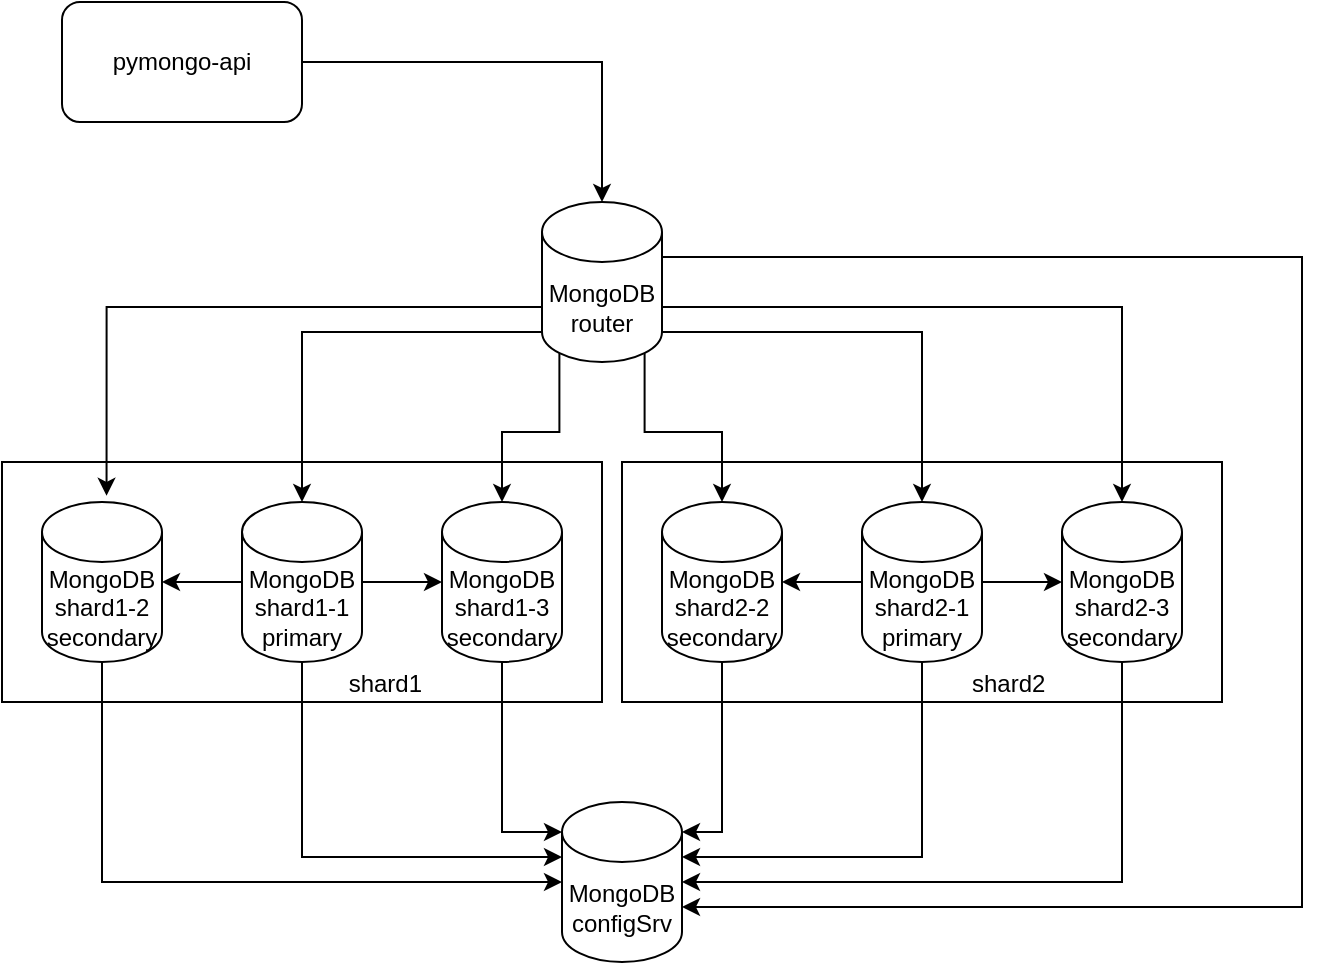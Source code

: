 <mxfile version="24.7.5">
  <diagram name="Page-1" id="-H_mtQnk-PTXWXPvYvuk">
    <mxGraphModel dx="887" dy="648" grid="1" gridSize="10" guides="1" tooltips="1" connect="1" arrows="1" fold="1" page="1" pageScale="1" pageWidth="1169" pageHeight="827" math="0" shadow="0">
      <root>
        <mxCell id="0" />
        <mxCell id="1" parent="0" />
        <mxCell id="Lyd-lEIhE1725QVAAXBL-33" value="" style="group" vertex="1" connectable="0" parent="1">
          <mxGeometry x="640" y="520" width="300" height="120" as="geometry" />
        </mxCell>
        <mxCell id="Lyd-lEIhE1725QVAAXBL-32" value="&lt;br&gt;&lt;br&gt;&lt;br&gt;&lt;br&gt;&lt;br&gt;&lt;br&gt;&lt;br&gt;&amp;nbsp; &amp;nbsp; &amp;nbsp; &amp;nbsp; &amp;nbsp; &amp;nbsp; &amp;nbsp; &amp;nbsp; &amp;nbsp; &amp;nbsp; &amp;nbsp; &amp;nbsp; &amp;nbsp; shard2" style="rounded=0;whiteSpace=wrap;html=1;" vertex="1" parent="Lyd-lEIhE1725QVAAXBL-33">
          <mxGeometry width="300" height="120" as="geometry" />
        </mxCell>
        <mxCell id="Lyd-lEIhE1725QVAAXBL-3" value="MongoDB&lt;br&gt;shard2-1&lt;br&gt;primary" style="shape=cylinder3;whiteSpace=wrap;html=1;boundedLbl=1;backgroundOutline=1;size=15;" vertex="1" parent="Lyd-lEIhE1725QVAAXBL-33">
          <mxGeometry x="120" y="20" width="60" height="80" as="geometry" />
        </mxCell>
        <mxCell id="Lyd-lEIhE1725QVAAXBL-16" value="MongoDB&lt;br&gt;shard2-2&lt;br&gt;secondary" style="shape=cylinder3;whiteSpace=wrap;html=1;boundedLbl=1;backgroundOutline=1;size=15;" vertex="1" parent="Lyd-lEIhE1725QVAAXBL-33">
          <mxGeometry x="20" y="20" width="60" height="80" as="geometry" />
        </mxCell>
        <mxCell id="Lyd-lEIhE1725QVAAXBL-17" value="MongoDB&lt;br&gt;shard2-3&lt;br&gt;secondary" style="shape=cylinder3;whiteSpace=wrap;html=1;boundedLbl=1;backgroundOutline=1;size=15;" vertex="1" parent="Lyd-lEIhE1725QVAAXBL-33">
          <mxGeometry x="220" y="20" width="60" height="80" as="geometry" />
        </mxCell>
        <mxCell id="Lyd-lEIhE1725QVAAXBL-25" style="edgeStyle=orthogonalEdgeStyle;rounded=0;orthogonalLoop=1;jettySize=auto;html=1;exitX=0;exitY=0.5;exitDx=0;exitDy=0;exitPerimeter=0;entryX=1;entryY=0.5;entryDx=0;entryDy=0;entryPerimeter=0;" edge="1" parent="Lyd-lEIhE1725QVAAXBL-33" source="Lyd-lEIhE1725QVAAXBL-3" target="Lyd-lEIhE1725QVAAXBL-16">
          <mxGeometry relative="1" as="geometry" />
        </mxCell>
        <mxCell id="Lyd-lEIhE1725QVAAXBL-26" style="edgeStyle=orthogonalEdgeStyle;rounded=0;orthogonalLoop=1;jettySize=auto;html=1;exitX=1;exitY=0.5;exitDx=0;exitDy=0;exitPerimeter=0;entryX=0;entryY=0.5;entryDx=0;entryDy=0;entryPerimeter=0;" edge="1" parent="Lyd-lEIhE1725QVAAXBL-33" source="Lyd-lEIhE1725QVAAXBL-3" target="Lyd-lEIhE1725QVAAXBL-17">
          <mxGeometry relative="1" as="geometry" />
        </mxCell>
        <mxCell id="Lyd-lEIhE1725QVAAXBL-31" value="" style="group" vertex="1" connectable="0" parent="1">
          <mxGeometry x="330" y="520" width="300" height="120" as="geometry" />
        </mxCell>
        <mxCell id="Lyd-lEIhE1725QVAAXBL-30" value="&lt;br&gt;&lt;br&gt;&lt;br&gt;&lt;br&gt;&lt;br&gt;&lt;br&gt;&lt;br&gt;&amp;nbsp; &amp;nbsp; &amp;nbsp; &amp;nbsp; &amp;nbsp; &amp;nbsp; &amp;nbsp; &amp;nbsp; &amp;nbsp; &amp;nbsp; &amp;nbsp; &amp;nbsp; &amp;nbsp;shard1" style="rounded=0;whiteSpace=wrap;html=1;" vertex="1" parent="Lyd-lEIhE1725QVAAXBL-31">
          <mxGeometry width="300" height="120" as="geometry" />
        </mxCell>
        <mxCell id="Lyd-lEIhE1725QVAAXBL-2" value="MongoDB&lt;br&gt;shard1-1&lt;br&gt;primary" style="shape=cylinder3;whiteSpace=wrap;html=1;boundedLbl=1;backgroundOutline=1;size=15;" vertex="1" parent="Lyd-lEIhE1725QVAAXBL-31">
          <mxGeometry x="120" y="20" width="60" height="80" as="geometry" />
        </mxCell>
        <mxCell id="Lyd-lEIhE1725QVAAXBL-12" value="MongoDB&lt;br&gt;shard1-2&lt;br&gt;secondary" style="shape=cylinder3;whiteSpace=wrap;html=1;boundedLbl=1;backgroundOutline=1;size=15;" vertex="1" parent="Lyd-lEIhE1725QVAAXBL-31">
          <mxGeometry x="20" y="20" width="60" height="80" as="geometry" />
        </mxCell>
        <mxCell id="Lyd-lEIhE1725QVAAXBL-13" value="MongoDB&lt;br&gt;shard1-3&lt;br&gt;secondary" style="shape=cylinder3;whiteSpace=wrap;html=1;boundedLbl=1;backgroundOutline=1;size=15;" vertex="1" parent="Lyd-lEIhE1725QVAAXBL-31">
          <mxGeometry x="220" y="20" width="60" height="80" as="geometry" />
        </mxCell>
        <mxCell id="Lyd-lEIhE1725QVAAXBL-21" style="edgeStyle=orthogonalEdgeStyle;rounded=0;orthogonalLoop=1;jettySize=auto;html=1;exitX=0;exitY=0.5;exitDx=0;exitDy=0;exitPerimeter=0;entryX=1;entryY=0.5;entryDx=0;entryDy=0;entryPerimeter=0;" edge="1" parent="Lyd-lEIhE1725QVAAXBL-31" source="Lyd-lEIhE1725QVAAXBL-2" target="Lyd-lEIhE1725QVAAXBL-12">
          <mxGeometry relative="1" as="geometry" />
        </mxCell>
        <mxCell id="Lyd-lEIhE1725QVAAXBL-22" style="edgeStyle=orthogonalEdgeStyle;rounded=0;orthogonalLoop=1;jettySize=auto;html=1;exitX=1;exitY=0.5;exitDx=0;exitDy=0;exitPerimeter=0;entryX=0;entryY=0.5;entryDx=0;entryDy=0;entryPerimeter=0;" edge="1" parent="Lyd-lEIhE1725QVAAXBL-31" source="Lyd-lEIhE1725QVAAXBL-2" target="Lyd-lEIhE1725QVAAXBL-13">
          <mxGeometry relative="1" as="geometry" />
        </mxCell>
        <mxCell id="zA23MoTUsTF4_91t8viU-3" value="pymongo-api" style="rounded=1;whiteSpace=wrap;html=1;" parent="1" vertex="1">
          <mxGeometry x="360" y="290" width="120" height="60" as="geometry" />
        </mxCell>
        <mxCell id="zA23MoTUsTF4_91t8viU-4" style="edgeStyle=orthogonalEdgeStyle;rounded=0;orthogonalLoop=1;jettySize=auto;html=1;exitX=1;exitY=0.5;exitDx=0;exitDy=0;entryX=0.5;entryY=0;entryDx=0;entryDy=0;entryPerimeter=0;" parent="1" source="zA23MoTUsTF4_91t8viU-3" target="Lyd-lEIhE1725QVAAXBL-4" edge="1">
          <mxGeometry relative="1" as="geometry">
            <mxPoint x="560" y="320" as="targetPoint" />
          </mxGeometry>
        </mxCell>
        <mxCell id="Lyd-lEIhE1725QVAAXBL-4" value="MongoDB&lt;br&gt;router" style="shape=cylinder3;whiteSpace=wrap;html=1;boundedLbl=1;backgroundOutline=1;size=15;" vertex="1" parent="1">
          <mxGeometry x="600" y="390" width="60" height="80" as="geometry" />
        </mxCell>
        <mxCell id="Lyd-lEIhE1725QVAAXBL-5" value="MongoDB&lt;br&gt;configSrv" style="shape=cylinder3;whiteSpace=wrap;html=1;boundedLbl=1;backgroundOutline=1;size=15;" vertex="1" parent="1">
          <mxGeometry x="610" y="690" width="60" height="80" as="geometry" />
        </mxCell>
        <mxCell id="Lyd-lEIhE1725QVAAXBL-6" style="edgeStyle=orthogonalEdgeStyle;rounded=0;orthogonalLoop=1;jettySize=auto;html=1;exitX=0;exitY=1;exitDx=0;exitDy=-15;exitPerimeter=0;entryX=0.5;entryY=0;entryDx=0;entryDy=0;entryPerimeter=0;" edge="1" parent="1" source="Lyd-lEIhE1725QVAAXBL-4" target="Lyd-lEIhE1725QVAAXBL-2">
          <mxGeometry relative="1" as="geometry" />
        </mxCell>
        <mxCell id="Lyd-lEIhE1725QVAAXBL-7" style="edgeStyle=orthogonalEdgeStyle;rounded=0;orthogonalLoop=1;jettySize=auto;html=1;exitX=1;exitY=1;exitDx=0;exitDy=-15;exitPerimeter=0;entryX=0.5;entryY=0;entryDx=0;entryDy=0;entryPerimeter=0;" edge="1" parent="1" source="Lyd-lEIhE1725QVAAXBL-4" target="Lyd-lEIhE1725QVAAXBL-3">
          <mxGeometry relative="1" as="geometry" />
        </mxCell>
        <mxCell id="Lyd-lEIhE1725QVAAXBL-23" style="edgeStyle=orthogonalEdgeStyle;rounded=0;orthogonalLoop=1;jettySize=auto;html=1;exitX=0;exitY=0;exitDx=0;exitDy=52.5;exitPerimeter=0;entryX=0.538;entryY=-0.039;entryDx=0;entryDy=0;entryPerimeter=0;" edge="1" parent="1" source="Lyd-lEIhE1725QVAAXBL-4" target="Lyd-lEIhE1725QVAAXBL-12">
          <mxGeometry relative="1" as="geometry" />
        </mxCell>
        <mxCell id="Lyd-lEIhE1725QVAAXBL-24" style="edgeStyle=orthogonalEdgeStyle;rounded=0;orthogonalLoop=1;jettySize=auto;html=1;exitX=0.145;exitY=1;exitDx=0;exitDy=-4.35;exitPerimeter=0;entryX=0.5;entryY=0;entryDx=0;entryDy=0;entryPerimeter=0;" edge="1" parent="1" source="Lyd-lEIhE1725QVAAXBL-4" target="Lyd-lEIhE1725QVAAXBL-13">
          <mxGeometry relative="1" as="geometry" />
        </mxCell>
        <mxCell id="Lyd-lEIhE1725QVAAXBL-27" style="edgeStyle=orthogonalEdgeStyle;rounded=0;orthogonalLoop=1;jettySize=auto;html=1;exitX=0.855;exitY=1;exitDx=0;exitDy=-4.35;exitPerimeter=0;entryX=0.5;entryY=0;entryDx=0;entryDy=0;entryPerimeter=0;" edge="1" parent="1" source="Lyd-lEIhE1725QVAAXBL-4" target="Lyd-lEIhE1725QVAAXBL-16">
          <mxGeometry relative="1" as="geometry" />
        </mxCell>
        <mxCell id="Lyd-lEIhE1725QVAAXBL-28" style="edgeStyle=orthogonalEdgeStyle;rounded=0;orthogonalLoop=1;jettySize=auto;html=1;exitX=1;exitY=0;exitDx=0;exitDy=52.5;exitPerimeter=0;entryX=0.5;entryY=0;entryDx=0;entryDy=0;entryPerimeter=0;" edge="1" parent="1" source="Lyd-lEIhE1725QVAAXBL-4" target="Lyd-lEIhE1725QVAAXBL-17">
          <mxGeometry relative="1" as="geometry" />
        </mxCell>
        <mxCell id="Lyd-lEIhE1725QVAAXBL-37" style="edgeStyle=orthogonalEdgeStyle;rounded=0;orthogonalLoop=1;jettySize=auto;html=1;exitX=0.5;exitY=1;exitDx=0;exitDy=0;exitPerimeter=0;entryX=1;entryY=0.5;entryDx=0;entryDy=0;entryPerimeter=0;" edge="1" parent="1" source="Lyd-lEIhE1725QVAAXBL-17" target="Lyd-lEIhE1725QVAAXBL-5">
          <mxGeometry relative="1" as="geometry" />
        </mxCell>
        <mxCell id="Lyd-lEIhE1725QVAAXBL-38" style="edgeStyle=orthogonalEdgeStyle;rounded=0;orthogonalLoop=1;jettySize=auto;html=1;exitX=0.5;exitY=1;exitDx=0;exitDy=0;exitPerimeter=0;entryX=1;entryY=0;entryDx=0;entryDy=27.5;entryPerimeter=0;" edge="1" parent="1" source="Lyd-lEIhE1725QVAAXBL-3" target="Lyd-lEIhE1725QVAAXBL-5">
          <mxGeometry relative="1" as="geometry" />
        </mxCell>
        <mxCell id="Lyd-lEIhE1725QVAAXBL-39" style="edgeStyle=orthogonalEdgeStyle;rounded=0;orthogonalLoop=1;jettySize=auto;html=1;exitX=0.5;exitY=1;exitDx=0;exitDy=0;exitPerimeter=0;entryX=1;entryY=0;entryDx=0;entryDy=15;entryPerimeter=0;" edge="1" parent="1" source="Lyd-lEIhE1725QVAAXBL-16" target="Lyd-lEIhE1725QVAAXBL-5">
          <mxGeometry relative="1" as="geometry" />
        </mxCell>
        <mxCell id="Lyd-lEIhE1725QVAAXBL-40" style="edgeStyle=orthogonalEdgeStyle;rounded=0;orthogonalLoop=1;jettySize=auto;html=1;exitX=0.5;exitY=1;exitDx=0;exitDy=0;exitPerimeter=0;entryX=0;entryY=0;entryDx=0;entryDy=15;entryPerimeter=0;" edge="1" parent="1" source="Lyd-lEIhE1725QVAAXBL-13" target="Lyd-lEIhE1725QVAAXBL-5">
          <mxGeometry relative="1" as="geometry" />
        </mxCell>
        <mxCell id="Lyd-lEIhE1725QVAAXBL-41" style="edgeStyle=orthogonalEdgeStyle;rounded=0;orthogonalLoop=1;jettySize=auto;html=1;exitX=0.5;exitY=1;exitDx=0;exitDy=0;exitPerimeter=0;entryX=0;entryY=0;entryDx=0;entryDy=27.5;entryPerimeter=0;" edge="1" parent="1" source="Lyd-lEIhE1725QVAAXBL-2" target="Lyd-lEIhE1725QVAAXBL-5">
          <mxGeometry relative="1" as="geometry" />
        </mxCell>
        <mxCell id="Lyd-lEIhE1725QVAAXBL-42" style="edgeStyle=orthogonalEdgeStyle;rounded=0;orthogonalLoop=1;jettySize=auto;html=1;exitX=0.5;exitY=1;exitDx=0;exitDy=0;exitPerimeter=0;entryX=0;entryY=0.5;entryDx=0;entryDy=0;entryPerimeter=0;" edge="1" parent="1" source="Lyd-lEIhE1725QVAAXBL-12" target="Lyd-lEIhE1725QVAAXBL-5">
          <mxGeometry relative="1" as="geometry" />
        </mxCell>
        <mxCell id="Lyd-lEIhE1725QVAAXBL-43" style="edgeStyle=orthogonalEdgeStyle;rounded=0;orthogonalLoop=1;jettySize=auto;html=1;exitX=1;exitY=0;exitDx=0;exitDy=27.5;exitPerimeter=0;entryX=1;entryY=0;entryDx=0;entryDy=52.5;entryPerimeter=0;" edge="1" parent="1" source="Lyd-lEIhE1725QVAAXBL-4" target="Lyd-lEIhE1725QVAAXBL-5">
          <mxGeometry relative="1" as="geometry">
            <Array as="points">
              <mxPoint x="980" y="418" />
              <mxPoint x="980" y="743" />
            </Array>
          </mxGeometry>
        </mxCell>
      </root>
    </mxGraphModel>
  </diagram>
</mxfile>
